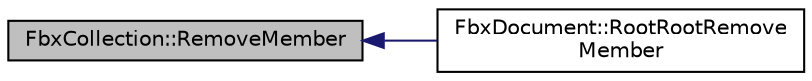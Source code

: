 digraph "FbxCollection::RemoveMember"
{
  edge [fontname="Helvetica",fontsize="10",labelfontname="Helvetica",labelfontsize="10"];
  node [fontname="Helvetica",fontsize="10",shape=record];
  rankdir="LR";
  Node31 [label="FbxCollection::RemoveMember",height=0.2,width=0.4,color="black", fillcolor="grey75", style="filled", fontcolor="black"];
  Node31 -> Node32 [dir="back",color="midnightblue",fontsize="10",style="solid",fontname="Helvetica"];
  Node32 [label="FbxDocument::RootRootRemove\lMember",height=0.2,width=0.4,color="black", fillcolor="white", style="filled",URL="$class_fbx_document.html#a7c1703bc0964a016615abf97baf0bc2c"];
}
